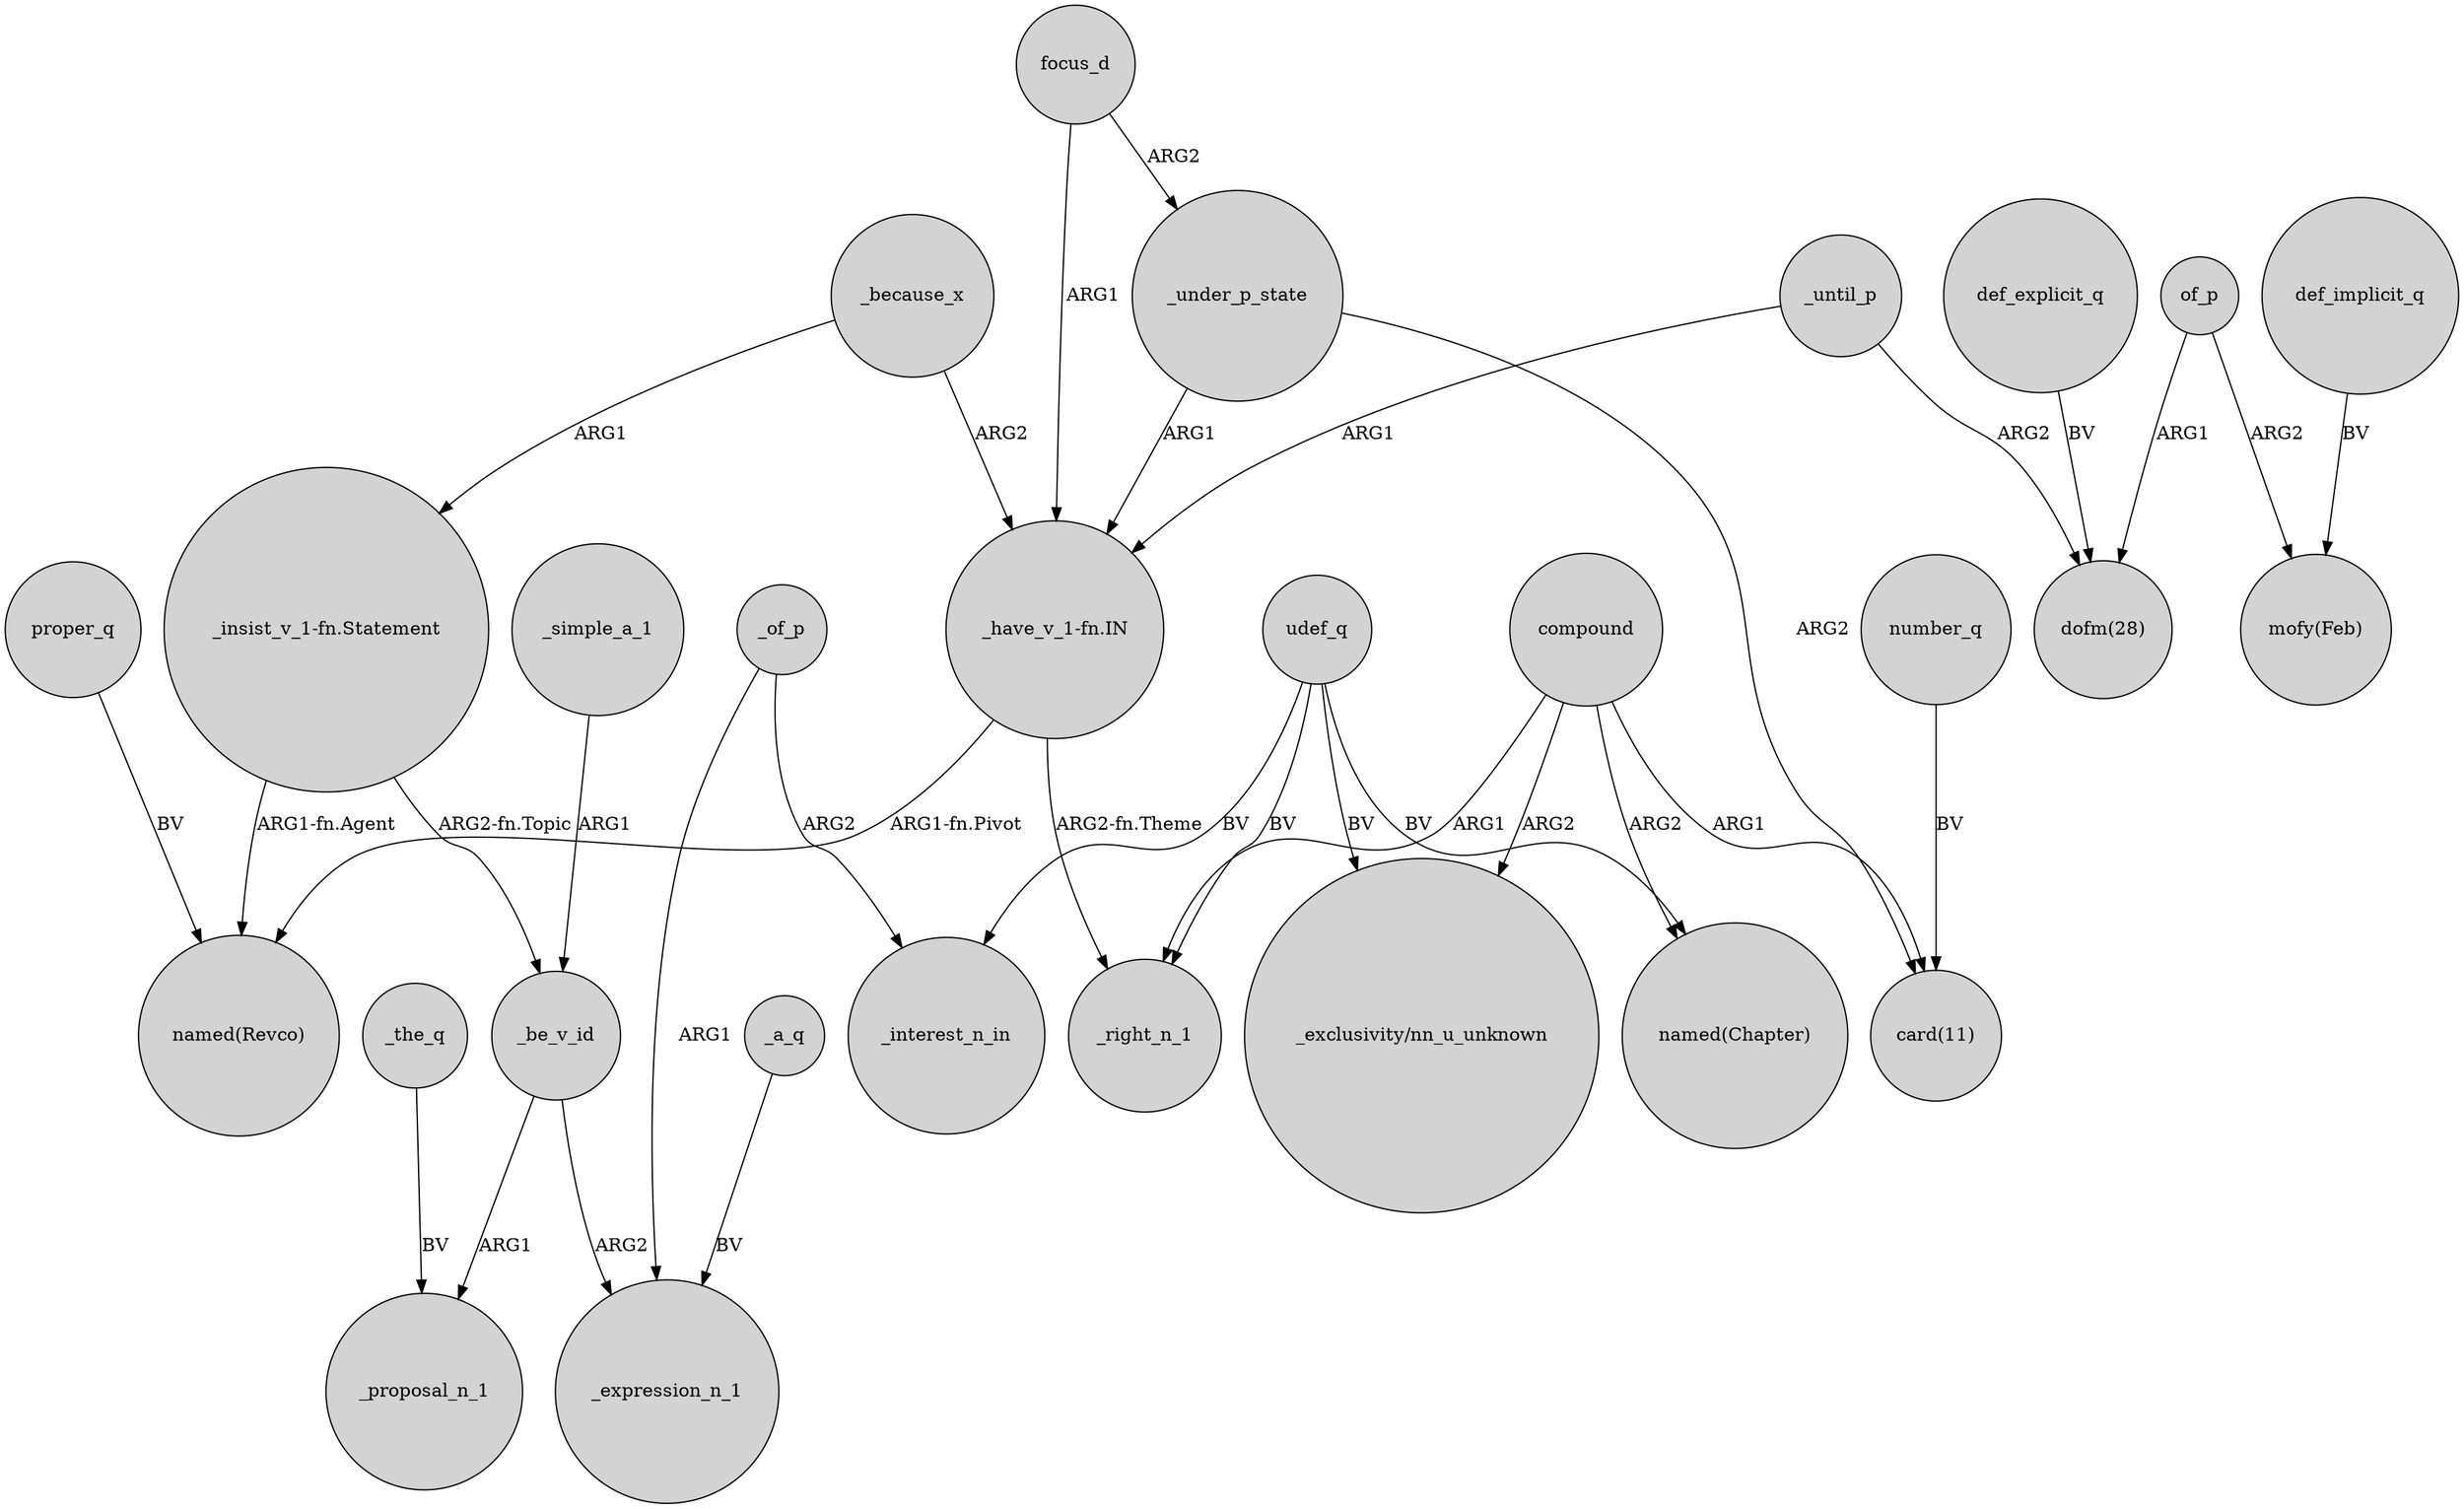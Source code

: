 digraph {
	node [shape=circle style=filled]
	focus_d -> "_have_v_1-fn.IN" [label=ARG1]
	_under_p_state -> "card(11)" [label=ARG2]
	proper_q -> "named(Revco)" [label=BV]
	_the_q -> _proposal_n_1 [label=BV]
	number_q -> "card(11)" [label=BV]
	_because_x -> "_insist_v_1-fn.Statement" [label=ARG1]
	"_have_v_1-fn.IN" -> _right_n_1 [label="ARG2-fn.Theme"]
	_of_p -> _interest_n_in [label=ARG2]
	"_insist_v_1-fn.Statement" -> "named(Revco)" [label="ARG1-fn.Agent"]
	compound -> "card(11)" [label=ARG1]
	compound -> "named(Chapter)" [label=ARG2]
	of_p -> "mofy(Feb)" [label=ARG2]
	_of_p -> _expression_n_1 [label=ARG1]
	def_implicit_q -> "mofy(Feb)" [label=BV]
	_because_x -> "_have_v_1-fn.IN" [label=ARG2]
	of_p -> "dofm(28)" [label=ARG1]
	_simple_a_1 -> _be_v_id [label=ARG1]
	udef_q -> _interest_n_in [label=BV]
	"_have_v_1-fn.IN" -> "named(Revco)" [label="ARG1-fn.Pivot"]
	udef_q -> _right_n_1 [label=BV]
	udef_q -> "named(Chapter)" [label=BV]
	_until_p -> "dofm(28)" [label=ARG2]
	"_insist_v_1-fn.Statement" -> _be_v_id [label="ARG2-fn.Topic"]
	compound -> "_exclusivity/nn_u_unknown" [label=ARG2]
	_be_v_id -> _expression_n_1 [label=ARG2]
	_be_v_id -> _proposal_n_1 [label=ARG1]
	compound -> _right_n_1 [label=ARG1]
	_under_p_state -> "_have_v_1-fn.IN" [label=ARG1]
	_until_p -> "_have_v_1-fn.IN" [label=ARG1]
	udef_q -> "_exclusivity/nn_u_unknown" [label=BV]
	focus_d -> _under_p_state [label=ARG2]
	_a_q -> _expression_n_1 [label=BV]
	def_explicit_q -> "dofm(28)" [label=BV]
}
